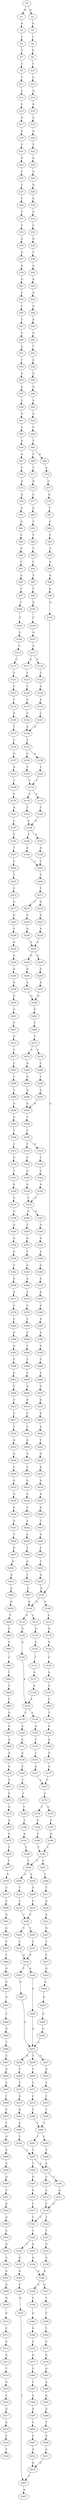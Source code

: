 strict digraph  {
	S0 -> S1 [ label = G ];
	S0 -> S2 [ label = G ];
	S1 -> S3 [ label = G ];
	S2 -> S4 [ label = G ];
	S3 -> S5 [ label = T ];
	S4 -> S6 [ label = T ];
	S5 -> S7 [ label = C ];
	S6 -> S8 [ label = G ];
	S7 -> S9 [ label = C ];
	S8 -> S10 [ label = T ];
	S9 -> S11 [ label = T ];
	S10 -> S12 [ label = A ];
	S11 -> S13 [ label = C ];
	S12 -> S14 [ label = A ];
	S13 -> S15 [ label = C ];
	S14 -> S16 [ label = A ];
	S15 -> S17 [ label = A ];
	S16 -> S18 [ label = A ];
	S17 -> S19 [ label = A ];
	S18 -> S20 [ label = A ];
	S19 -> S21 [ label = C ];
	S20 -> S22 [ label = T ];
	S21 -> S23 [ label = G ];
	S22 -> S24 [ label = A ];
	S23 -> S25 [ label = C ];
	S24 -> S26 [ label = A ];
	S25 -> S27 [ label = C ];
	S26 -> S28 [ label = G ];
	S27 -> S29 [ label = T ];
	S28 -> S30 [ label = A ];
	S29 -> S31 [ label = T ];
	S30 -> S32 [ label = A ];
	S31 -> S33 [ label = C ];
	S32 -> S34 [ label = C ];
	S33 -> S35 [ label = A ];
	S34 -> S36 [ label = G ];
	S35 -> S37 [ label = G ];
	S36 -> S38 [ label = T ];
	S37 -> S39 [ label = G ];
	S38 -> S40 [ label = A ];
	S39 -> S41 [ label = G ];
	S40 -> S42 [ label = A ];
	S41 -> S43 [ label = T ];
	S42 -> S44 [ label = A ];
	S43 -> S45 [ label = C ];
	S44 -> S46 [ label = A ];
	S45 -> S47 [ label = T ];
	S46 -> S48 [ label = A ];
	S47 -> S49 [ label = G ];
	S48 -> S50 [ label = G ];
	S49 -> S51 [ label = G ];
	S50 -> S52 [ label = T ];
	S51 -> S53 [ label = T ];
	S52 -> S54 [ label = A ];
	S53 -> S55 [ label = G ];
	S54 -> S56 [ label = G ];
	S55 -> S57 [ label = A ];
	S56 -> S58 [ label = G ];
	S57 -> S59 [ label = C ];
	S58 -> S60 [ label = A ];
	S59 -> S61 [ label = G ];
	S60 -> S62 [ label = A ];
	S61 -> S63 [ label = A ];
	S62 -> S64 [ label = G ];
	S63 -> S65 [ label = A ];
	S64 -> S66 [ label = T ];
	S65 -> S67 [ label = A ];
	S66 -> S68 [ label = C ];
	S66 -> S69 [ label = G ];
	S67 -> S70 [ label = C ];
	S68 -> S71 [ label = T ];
	S69 -> S72 [ label = A ];
	S70 -> S73 [ label = A ];
	S71 -> S74 [ label = A ];
	S72 -> S75 [ label = G ];
	S73 -> S76 [ label = A ];
	S74 -> S77 [ label = C ];
	S75 -> S78 [ label = G ];
	S76 -> S79 [ label = A ];
	S77 -> S80 [ label = A ];
	S78 -> S81 [ label = T ];
	S79 -> S82 [ label = A ];
	S80 -> S83 [ label = T ];
	S81 -> S84 [ label = C ];
	S82 -> S85 [ label = C ];
	S83 -> S86 [ label = T ];
	S84 -> S87 [ label = T ];
	S85 -> S88 [ label = G ];
	S86 -> S89 [ label = T ];
	S87 -> S90 [ label = G ];
	S88 -> S91 [ label = C ];
	S89 -> S92 [ label = C ];
	S90 -> S93 [ label = A ];
	S91 -> S94 [ label = A ];
	S92 -> S95 [ label = T ];
	S93 -> S96 [ label = G ];
	S94 -> S97 [ label = C ];
	S95 -> S98 [ label = T ];
	S96 -> S99 [ label = G ];
	S97 -> S100 [ label = T ];
	S98 -> S101 [ label = A ];
	S99 -> S102 [ label = G ];
	S100 -> S103 [ label = T ];
	S101 -> S104 [ label = C ];
	S102 -> S105 [ label = G ];
	S103 -> S106 [ label = C ];
	S104 -> S107 [ label = A ];
	S105 -> S108 [ label = A ];
	S105 -> S109 [ label = G ];
	S106 -> S110 [ label = G ];
	S107 -> S111 [ label = A ];
	S108 -> S112 [ label = A ];
	S109 -> S113 [ label = T ];
	S109 -> S114 [ label = A ];
	S110 -> S115 [ label = C ];
	S111 -> S116 [ label = C ];
	S111 -> S117 [ label = G ];
	S112 -> S118 [ label = G ];
	S113 -> S119 [ label = A ];
	S114 -> S120 [ label = A ];
	S115 -> S121 [ label = T ];
	S116 -> S122 [ label = T ];
	S117 -> S123 [ label = T ];
	S118 -> S124 [ label = A ];
	S119 -> S125 [ label = G ];
	S120 -> S126 [ label = A ];
	S121 -> S127 [ label = C ];
	S122 -> S128 [ label = A ];
	S123 -> S129 [ label = C ];
	S124 -> S130 [ label = C ];
	S125 -> S131 [ label = T ];
	S126 -> S132 [ label = A ];
	S127 -> S133 [ label = T ];
	S128 -> S134 [ label = A ];
	S129 -> S135 [ label = C ];
	S130 -> S136 [ label = A ];
	S131 -> S137 [ label = A ];
	S132 -> S138 [ label = A ];
	S132 -> S139 [ label = C ];
	S133 -> S140 [ label = G ];
	S134 -> S141 [ label = C ];
	S135 -> S142 [ label = C ];
	S136 -> S143 [ label = G ];
	S137 -> S144 [ label = A ];
	S138 -> S145 [ label = G ];
	S139 -> S146 [ label = A ];
	S140 -> S147 [ label = T ];
	S141 -> S148 [ label = A ];
	S142 -> S148 [ label = A ];
	S143 -> S149 [ label = C ];
	S144 -> S132 [ label = A ];
	S145 -> S150 [ label = T ];
	S146 -> S151 [ label = C ];
	S147 -> S152 [ label = C ];
	S148 -> S153 [ label = T ];
	S149 -> S154 [ label = T ];
	S150 -> S155 [ label = T ];
	S151 -> S156 [ label = A ];
	S152 -> S157 [ label = G ];
	S153 -> S158 [ label = A ];
	S153 -> S159 [ label = G ];
	S154 -> S160 [ label = G ];
	S155 -> S161 [ label = A ];
	S156 -> S162 [ label = C ];
	S157 -> S163 [ label = G ];
	S158 -> S164 [ label = T ];
	S159 -> S165 [ label = T ];
	S160 -> S166 [ label = A ];
	S161 -> S167 [ label = C ];
	S162 -> S168 [ label = C ];
	S163 -> S169 [ label = T ];
	S164 -> S170 [ label = T ];
	S165 -> S170 [ label = T ];
	S166 -> S171 [ label = G ];
	S167 -> S172 [ label = C ];
	S168 -> S173 [ label = T ];
	S169 -> S174 [ label = C ];
	S170 -> S175 [ label = T ];
	S170 -> S176 [ label = C ];
	S171 -> S177 [ label = A ];
	S172 -> S178 [ label = T ];
	S172 -> S179 [ label = C ];
	S173 -> S180 [ label = T ];
	S174 -> S181 [ label = A ];
	S175 -> S182 [ label = T ];
	S176 -> S183 [ label = T ];
	S177 -> S167 [ label = C ];
	S178 -> S184 [ label = G ];
	S179 -> S185 [ label = C ];
	S180 -> S186 [ label = T ];
	S181 -> S187 [ label = C ];
	S182 -> S188 [ label = C ];
	S183 -> S188 [ label = C ];
	S184 -> S189 [ label = G ];
	S185 -> S190 [ label = G ];
	S186 -> S191 [ label = A ];
	S187 -> S192 [ label = T ];
	S188 -> S193 [ label = G ];
	S188 -> S194 [ label = T ];
	S189 -> S195 [ label = T ];
	S190 -> S195 [ label = T ];
	S191 -> S196 [ label = T ];
	S192 -> S197 [ label = T ];
	S193 -> S198 [ label = A ];
	S194 -> S199 [ label = A ];
	S195 -> S200 [ label = T ];
	S195 -> S201 [ label = C ];
	S196 -> S200 [ label = T ];
	S197 -> S202 [ label = C ];
	S198 -> S203 [ label = C ];
	S199 -> S203 [ label = C ];
	S200 -> S204 [ label = A ];
	S200 -> S205 [ label = G ];
	S201 -> S206 [ label = T ];
	S202 -> S207 [ label = T ];
	S203 -> S208 [ label = T ];
	S204 -> S209 [ label = A ];
	S205 -> S210 [ label = T ];
	S206 -> S211 [ label = T ];
	S207 -> S212 [ label = C ];
	S208 -> S213 [ label = T ];
	S209 -> S214 [ label = C ];
	S210 -> S215 [ label = C ];
	S211 -> S216 [ label = A ];
	S212 -> S217 [ label = G ];
	S213 -> S218 [ label = G ];
	S213 -> S219 [ label = C ];
	S214 -> S220 [ label = C ];
	S215 -> S220 [ label = C ];
	S216 -> S221 [ label = A ];
	S217 -> S222 [ label = G ];
	S218 -> S223 [ label = A ];
	S219 -> S224 [ label = G ];
	S220 -> S225 [ label = T ];
	S220 -> S226 [ label = C ];
	S221 -> S227 [ label = G ];
	S222 -> S228 [ label = C ];
	S223 -> S229 [ label = A ];
	S224 -> S230 [ label = A ];
	S225 -> S231 [ label = C ];
	S226 -> S232 [ label = C ];
	S227 -> S233 [ label = T ];
	S228 -> S234 [ label = G ];
	S229 -> S235 [ label = A ];
	S230 -> S235 [ label = A ];
	S231 -> S236 [ label = G ];
	S232 -> S236 [ label = G ];
	S233 -> S237 [ label = C ];
	S234 -> S238 [ label = G ];
	S235 -> S239 [ label = A ];
	S235 -> S240 [ label = G ];
	S236 -> S241 [ label = T ];
	S236 -> S242 [ label = A ];
	S237 -> S243 [ label = G ];
	S238 -> S244 [ label = G ];
	S239 -> S245 [ label = A ];
	S240 -> S246 [ label = G ];
	S241 -> S247 [ label = G ];
	S242 -> S248 [ label = G ];
	S243 -> S249 [ label = G ];
	S244 -> S250 [ label = G ];
	S245 -> S251 [ label = A ];
	S246 -> S252 [ label = A ];
	S247 -> S253 [ label = G ];
	S248 -> S253 [ label = G ];
	S249 -> S254 [ label = A ];
	S250 -> S255 [ label = G ];
	S251 -> S256 [ label = G ];
	S252 -> S256 [ label = G ];
	S253 -> S257 [ label = G ];
	S253 -> S258 [ label = A ];
	S253 -> S259 [ label = T ];
	S254 -> S260 [ label = G ];
	S255 -> S261 [ label = G ];
	S256 -> S262 [ label = G ];
	S257 -> S263 [ label = G ];
	S258 -> S264 [ label = T ];
	S259 -> S265 [ label = T ];
	S260 -> S266 [ label = G ];
	S261 -> S267 [ label = T ];
	S262 -> S268 [ label = T ];
	S263 -> S269 [ label = T ];
	S264 -> S270 [ label = T ];
	S265 -> S271 [ label = C ];
	S266 -> S253 [ label = G ];
	S267 -> S272 [ label = G ];
	S268 -> S273 [ label = C ];
	S269 -> S274 [ label = T ];
	S270 -> S275 [ label = A ];
	S271 -> S276 [ label = C ];
	S272 -> S277 [ label = T ];
	S273 -> S278 [ label = C ];
	S273 -> S279 [ label = A ];
	S274 -> S280 [ label = T ];
	S275 -> S281 [ label = A ];
	S276 -> S282 [ label = T ];
	S277 -> S283 [ label = C ];
	S278 -> S284 [ label = C ];
	S279 -> S285 [ label = A ];
	S280 -> S286 [ label = T ];
	S281 -> S287 [ label = C ];
	S282 -> S286 [ label = T ];
	S283 -> S288 [ label = T ];
	S284 -> S289 [ label = C ];
	S285 -> S290 [ label = A ];
	S286 -> S291 [ label = T ];
	S286 -> S292 [ label = C ];
	S287 -> S293 [ label = T ];
	S288 -> S294 [ label = T ];
	S289 -> S295 [ label = A ];
	S290 -> S296 [ label = A ];
	S291 -> S297 [ label = T ];
	S292 -> S298 [ label = T ];
	S293 -> S297 [ label = T ];
	S294 -> S299 [ label = G ];
	S295 -> S300 [ label = G ];
	S296 -> S300 [ label = G ];
	S297 -> S301 [ label = A ];
	S297 -> S302 [ label = T ];
	S298 -> S301 [ label = A ];
	S299 -> S303 [ label = G ];
	S300 -> S304 [ label = T ];
	S301 -> S305 [ label = C ];
	S301 -> S306 [ label = T ];
	S302 -> S307 [ label = G ];
	S303 -> S308 [ label = T ];
	S304 -> S309 [ label = C ];
	S305 -> S310 [ label = A ];
	S306 -> S311 [ label = A ];
	S307 -> S312 [ label = G ];
	S308 -> S313 [ label = C ];
	S309 -> S314 [ label = A ];
	S309 -> S315 [ label = T ];
	S310 -> S316 [ label = C ];
	S311 -> S316 [ label = C ];
	S312 -> S317 [ label = C ];
	S313 -> S318 [ label = G ];
	S314 -> S319 [ label = T ];
	S315 -> S320 [ label = C ];
	S316 -> S321 [ label = C ];
	S316 -> S322 [ label = T ];
	S317 -> S321 [ label = C ];
	S318 -> S323 [ label = T ];
	S319 -> S324 [ label = C ];
	S320 -> S325 [ label = G ];
	S321 -> S326 [ label = T ];
	S322 -> S327 [ label = T ];
	S323 -> S328 [ label = G ];
	S324 -> S329 [ label = A ];
	S325 -> S330 [ label = A ];
	S326 -> S331 [ label = A ];
	S326 -> S332 [ label = C ];
	S327 -> S333 [ label = G ];
	S328 -> S334 [ label = G ];
	S329 -> S335 [ label = C ];
	S330 -> S335 [ label = C ];
	S331 -> S336 [ label = A ];
	S332 -> S337 [ label = G ];
	S333 -> S338 [ label = A ];
	S334 -> S339 [ label = G ];
	S335 -> S340 [ label = C ];
	S335 -> S341 [ label = G ];
	S336 -> S342 [ label = A ];
	S337 -> S343 [ label = A ];
	S338 -> S342 [ label = A ];
	S339 -> S344 [ label = G ];
	S340 -> S345 [ label = T ];
	S341 -> S346 [ label = A ];
	S342 -> S347 [ label = G ];
	S342 -> S348 [ label = A ];
	S343 -> S349 [ label = C ];
	S344 -> S350 [ label = A ];
	S345 -> S351 [ label = G ];
	S346 -> S352 [ label = A ];
	S347 -> S353 [ label = T ];
	S348 -> S354 [ label = T ];
	S349 -> S355 [ label = G ];
	S350 -> S356 [ label = G ];
	S351 -> S357 [ label = T ];
	S352 -> S358 [ label = A ];
	S353 -> S359 [ label = C ];
	S354 -> S360 [ label = G ];
	S355 -> S361 [ label = T ];
	S356 -> S362 [ label = C ];
	S357 -> S363 [ label = A ];
	S358 -> S364 [ label = G ];
	S359 -> S365 [ label = T ];
	S360 -> S366 [ label = A ];
	S361 -> S367 [ label = A ];
	S362 -> S368 [ label = G ];
	S363 -> S369 [ label = A ];
	S364 -> S370 [ label = A ];
	S365 -> S371 [ label = C ];
	S366 -> S372 [ label = A ];
	S368 -> S373 [ label = A ];
	S369 -> S374 [ label = T ];
	S370 -> S375 [ label = A ];
	S371 -> S376 [ label = G ];
	S372 -> S377 [ label = G ];
	S373 -> S378 [ label = C ];
	S374 -> S379 [ label = T ];
	S375 -> S380 [ label = A ];
	S376 -> S381 [ label = G ];
	S377 -> S382 [ label = C ];
	S378 -> S383 [ label = C ];
	S379 -> S384 [ label = T ];
	S380 -> S385 [ label = A ];
	S381 -> S386 [ label = A ];
	S382 -> S387 [ label = C ];
	S383 -> S388 [ label = G ];
	S384 -> S389 [ label = C ];
	S385 -> S390 [ label = A ];
	S386 -> S391 [ label = G ];
	S387 -> S392 [ label = A ];
	S388 -> S393 [ label = G ];
	S389 -> S394 [ label = T ];
	S390 -> S395 [ label = G ];
	S391 -> S396 [ label = A ];
	S392 -> S397 [ label = A ];
	S393 -> S398 [ label = C ];
	S394 -> S399 [ label = T ];
	S395 -> S400 [ label = T ];
	S396 -> S401 [ label = T ];
	S397 -> S402 [ label = C ];
	S398 -> S403 [ label = G ];
	S399 -> S404 [ label = C ];
	S400 -> S405 [ label = G ];
	S401 -> S406 [ label = A ];
	S402 -> S407 [ label = C ];
	S403 -> S408 [ label = C ];
	S404 -> S409 [ label = A ];
	S405 -> S410 [ label = G ];
	S406 -> S411 [ label = A ];
	S407 -> S412 [ label = A ];
	S408 -> S413 [ label = G ];
	S409 -> S414 [ label = A ];
	S410 -> S415 [ label = G ];
	S411 -> S416 [ label = G ];
	S412 -> S416 [ label = G ];
	S413 -> S417 [ label = C ];
	S414 -> S418 [ label = C ];
	S415 -> S419 [ label = A ];
	S416 -> S361 [ label = T ];
	S417 -> S420 [ label = C ];
	S418 -> S421 [ label = C ];
	S419 -> S422 [ label = A ];
	S420 -> S423 [ label = G ];
	S421 -> S424 [ label = A ];
	S422 -> S425 [ label = T ];
	S423 -> S426 [ label = A ];
	S424 -> S427 [ label = A ];
	S425 -> S428 [ label = G ];
	S426 -> S429 [ label = C ];
	S427 -> S430 [ label = G ];
	S428 -> S431 [ label = A ];
	S429 -> S432 [ label = G ];
	S430 -> S433 [ label = G ];
	S431 -> S434 [ label = A ];
	S432 -> S435 [ label = A ];
	S433 -> S436 [ label = A ];
	S434 -> S437 [ label = A ];
	S435 -> S438 [ label = G ];
	S436 -> S439 [ label = C ];
	S437 -> S440 [ label = A ];
	S438 -> S441 [ label = G ];
	S439 -> S442 [ label = A ];
	S440 -> S443 [ label = T ];
	S441 -> S444 [ label = T ];
	S442 -> S445 [ label = C ];
	S443 -> S446 [ label = A ];
	S444 -> S447 [ label = G ];
	S445 -> S448 [ label = T ];
	S446 -> S449 [ label = C ];
	S447 -> S450 [ label = G ];
	S448 -> S451 [ label = A ];
	S449 -> S452 [ label = T ];
	S450 -> S453 [ label = G ];
	S451 -> S454 [ label = T ];
	S452 -> S455 [ label = G ];
	S453 -> S456 [ label = A ];
	S454 -> S457 [ label = G ];
	S455 -> S105 [ label = G ];
	S456 -> S458 [ label = G ];
	S457 -> S109 [ label = G ];
	S458 -> S459 [ label = T ];
	S459 -> S460 [ label = C ];
	S460 -> S461 [ label = C ];
	S461 -> S462 [ label = C ];
	S462 -> S463 [ label = T ];
	S463 -> S464 [ label = C ];
	S464 -> S465 [ label = C ];
	S465 -> S466 [ label = G ];
	S466 -> S467 [ label = G ];
	S467 -> S468 [ label = A ];
	S468 -> S469 [ label = A ];
	S469 -> S470 [ label = G ];
	S470 -> S471 [ label = T ];
	S471 -> S472 [ label = C ];
	S472 -> S473 [ label = G ];
	S473 -> S474 [ label = A ];
	S474 -> S475 [ label = G ];
	S475 -> S476 [ label = T ];
	S476 -> S477 [ label = T ];
	S477 -> S478 [ label = G ];
	S478 -> S479 [ label = C ];
	S479 -> S480 [ label = C ];
	S480 -> S481 [ label = G ];
	S481 -> S482 [ label = G ];
	S482 -> S483 [ label = C ];
	S483 -> S484 [ label = T ];
	S484 -> S485 [ label = G ];
	S485 -> S486 [ label = G ];
	S486 -> S487 [ label = A ];
	S487 -> S488 [ label = C ];
	S488 -> S489 [ label = G ];
	S489 -> S490 [ label = T ];
	S490 -> S491 [ label = C ];
	S491 -> S492 [ label = G ];
	S492 -> S493 [ label = C ];
	S493 -> S494 [ label = T ];
	S494 -> S495 [ label = C ];
	S495 -> S496 [ label = T ];
	S496 -> S497 [ label = G ];
	S497 -> S498 [ label = A ];
	S498 -> S499 [ label = G ];
	S499 -> S500 [ label = G ];
	S500 -> S501 [ label = C ];
	S501 -> S502 [ label = G ];
	S502 -> S503 [ label = G ];
	S503 -> S504 [ label = A ];
	S504 -> S505 [ label = G ];
	S505 -> S506 [ label = C ];
	S506 -> S507 [ label = G ];
	S507 -> S508 [ label = A ];
	S508 -> S509 [ label = G ];
	S509 -> S510 [ label = G ];
	S510 -> S511 [ label = C ];
	S511 -> S512 [ label = G ];
	S512 -> S513 [ label = G ];
	S513 -> S514 [ label = T ];
	S514 -> S515 [ label = G ];
	S515 -> S516 [ label = C ];
	S516 -> S517 [ label = G ];
	S517 -> S518 [ label = A ];
	S518 -> S519 [ label = C ];
	S519 -> S520 [ label = T ];
}
